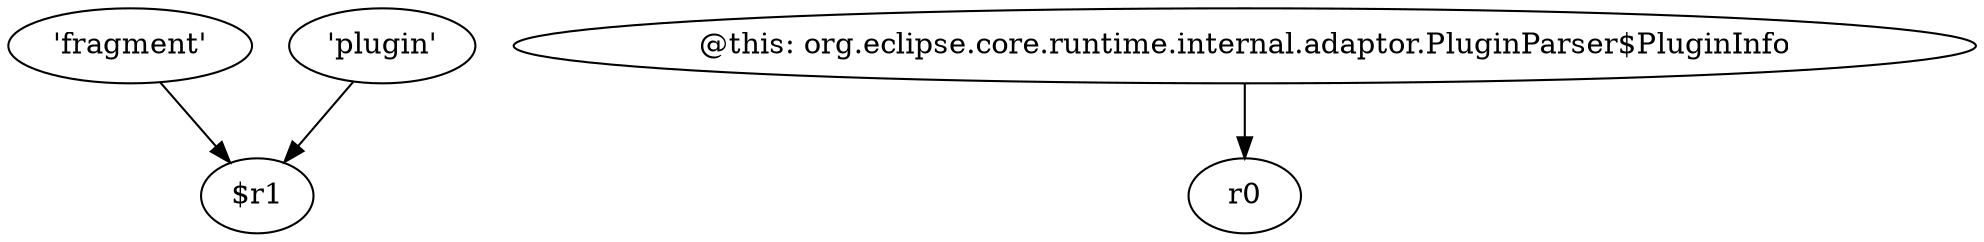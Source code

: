 digraph g {
0[label="'fragment'"]
1[label="$r1"]
0->1[label=""]
2[label="@this: org.eclipse.core.runtime.internal.adaptor.PluginParser$PluginInfo"]
3[label="r0"]
2->3[label=""]
4[label="'plugin'"]
4->1[label=""]
}